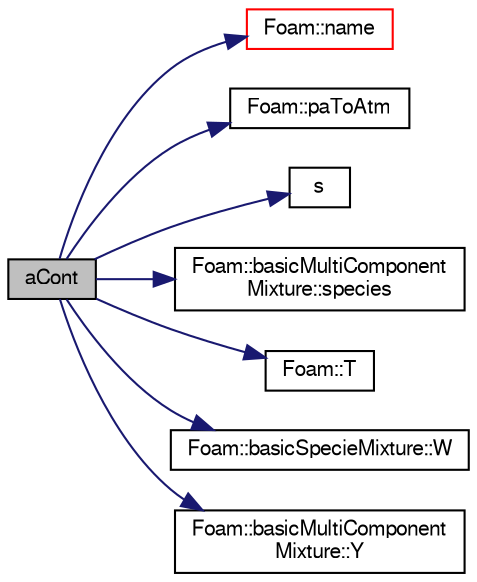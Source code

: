 digraph "aCont"
{
  bgcolor="transparent";
  edge [fontname="FreeSans",fontsize="10",labelfontname="FreeSans",labelfontsize="10"];
  node [fontname="FreeSans",fontsize="10",shape=record];
  rankdir="LR";
  Node1 [label="aCont",height=0.2,width=0.4,color="black", fillcolor="grey75", style="filled" fontcolor="black"];
  Node1 -> Node2 [color="midnightblue",fontsize="10",style="solid",fontname="FreeSans"];
  Node2 [label="Foam::name",height=0.2,width=0.4,color="red",URL="$a10237.html#adcb0df2bd4953cb6bb390272d8263c3a",tooltip="Return a string representation of a complex. "];
  Node1 -> Node3 [color="midnightblue",fontsize="10",style="solid",fontname="FreeSans"];
  Node3 [label="Foam::paToAtm",height=0.2,width=0.4,color="black",URL="$a10237.html#adb5b2fcc5bcdaf68bd5fff0c89855710",tooltip="Conversion from atm to Pa. "];
  Node1 -> Node4 [color="midnightblue",fontsize="10",style="solid",fontname="FreeSans"];
  Node4 [label="s",height=0.2,width=0.4,color="black",URL="$a03883.html#abb9c4233033fad2ad0206cd4adad3b9f"];
  Node1 -> Node5 [color="midnightblue",fontsize="10",style="solid",fontname="FreeSans"];
  Node5 [label="Foam::basicMultiComponent\lMixture::species",height=0.2,width=0.4,color="black",URL="$a00102.html#ac3684786b3929e4b59bca4087f9f4609",tooltip="Return the table of species. "];
  Node1 -> Node6 [color="midnightblue",fontsize="10",style="solid",fontname="FreeSans"];
  Node6 [label="Foam::T",height=0.2,width=0.4,color="black",URL="$a10237.html#ae57fda0abb14bb0944947c463c6e09d4"];
  Node1 -> Node7 [color="midnightblue",fontsize="10",style="solid",fontname="FreeSans"];
  Node7 [label="Foam::basicSpecieMixture::W",height=0.2,width=0.4,color="black",URL="$a00108.html#a73493aa77723a734f0a140bc7500bfbc",tooltip="Molecular weight of the given specie [kg/kmol]. "];
  Node1 -> Node8 [color="midnightblue",fontsize="10",style="solid",fontname="FreeSans"];
  Node8 [label="Foam::basicMultiComponent\lMixture::Y",height=0.2,width=0.4,color="black",URL="$a00102.html#a98fc615b86ae04a5a00a36c8fb619a16",tooltip="Return the mass-fraction fields. "];
}
